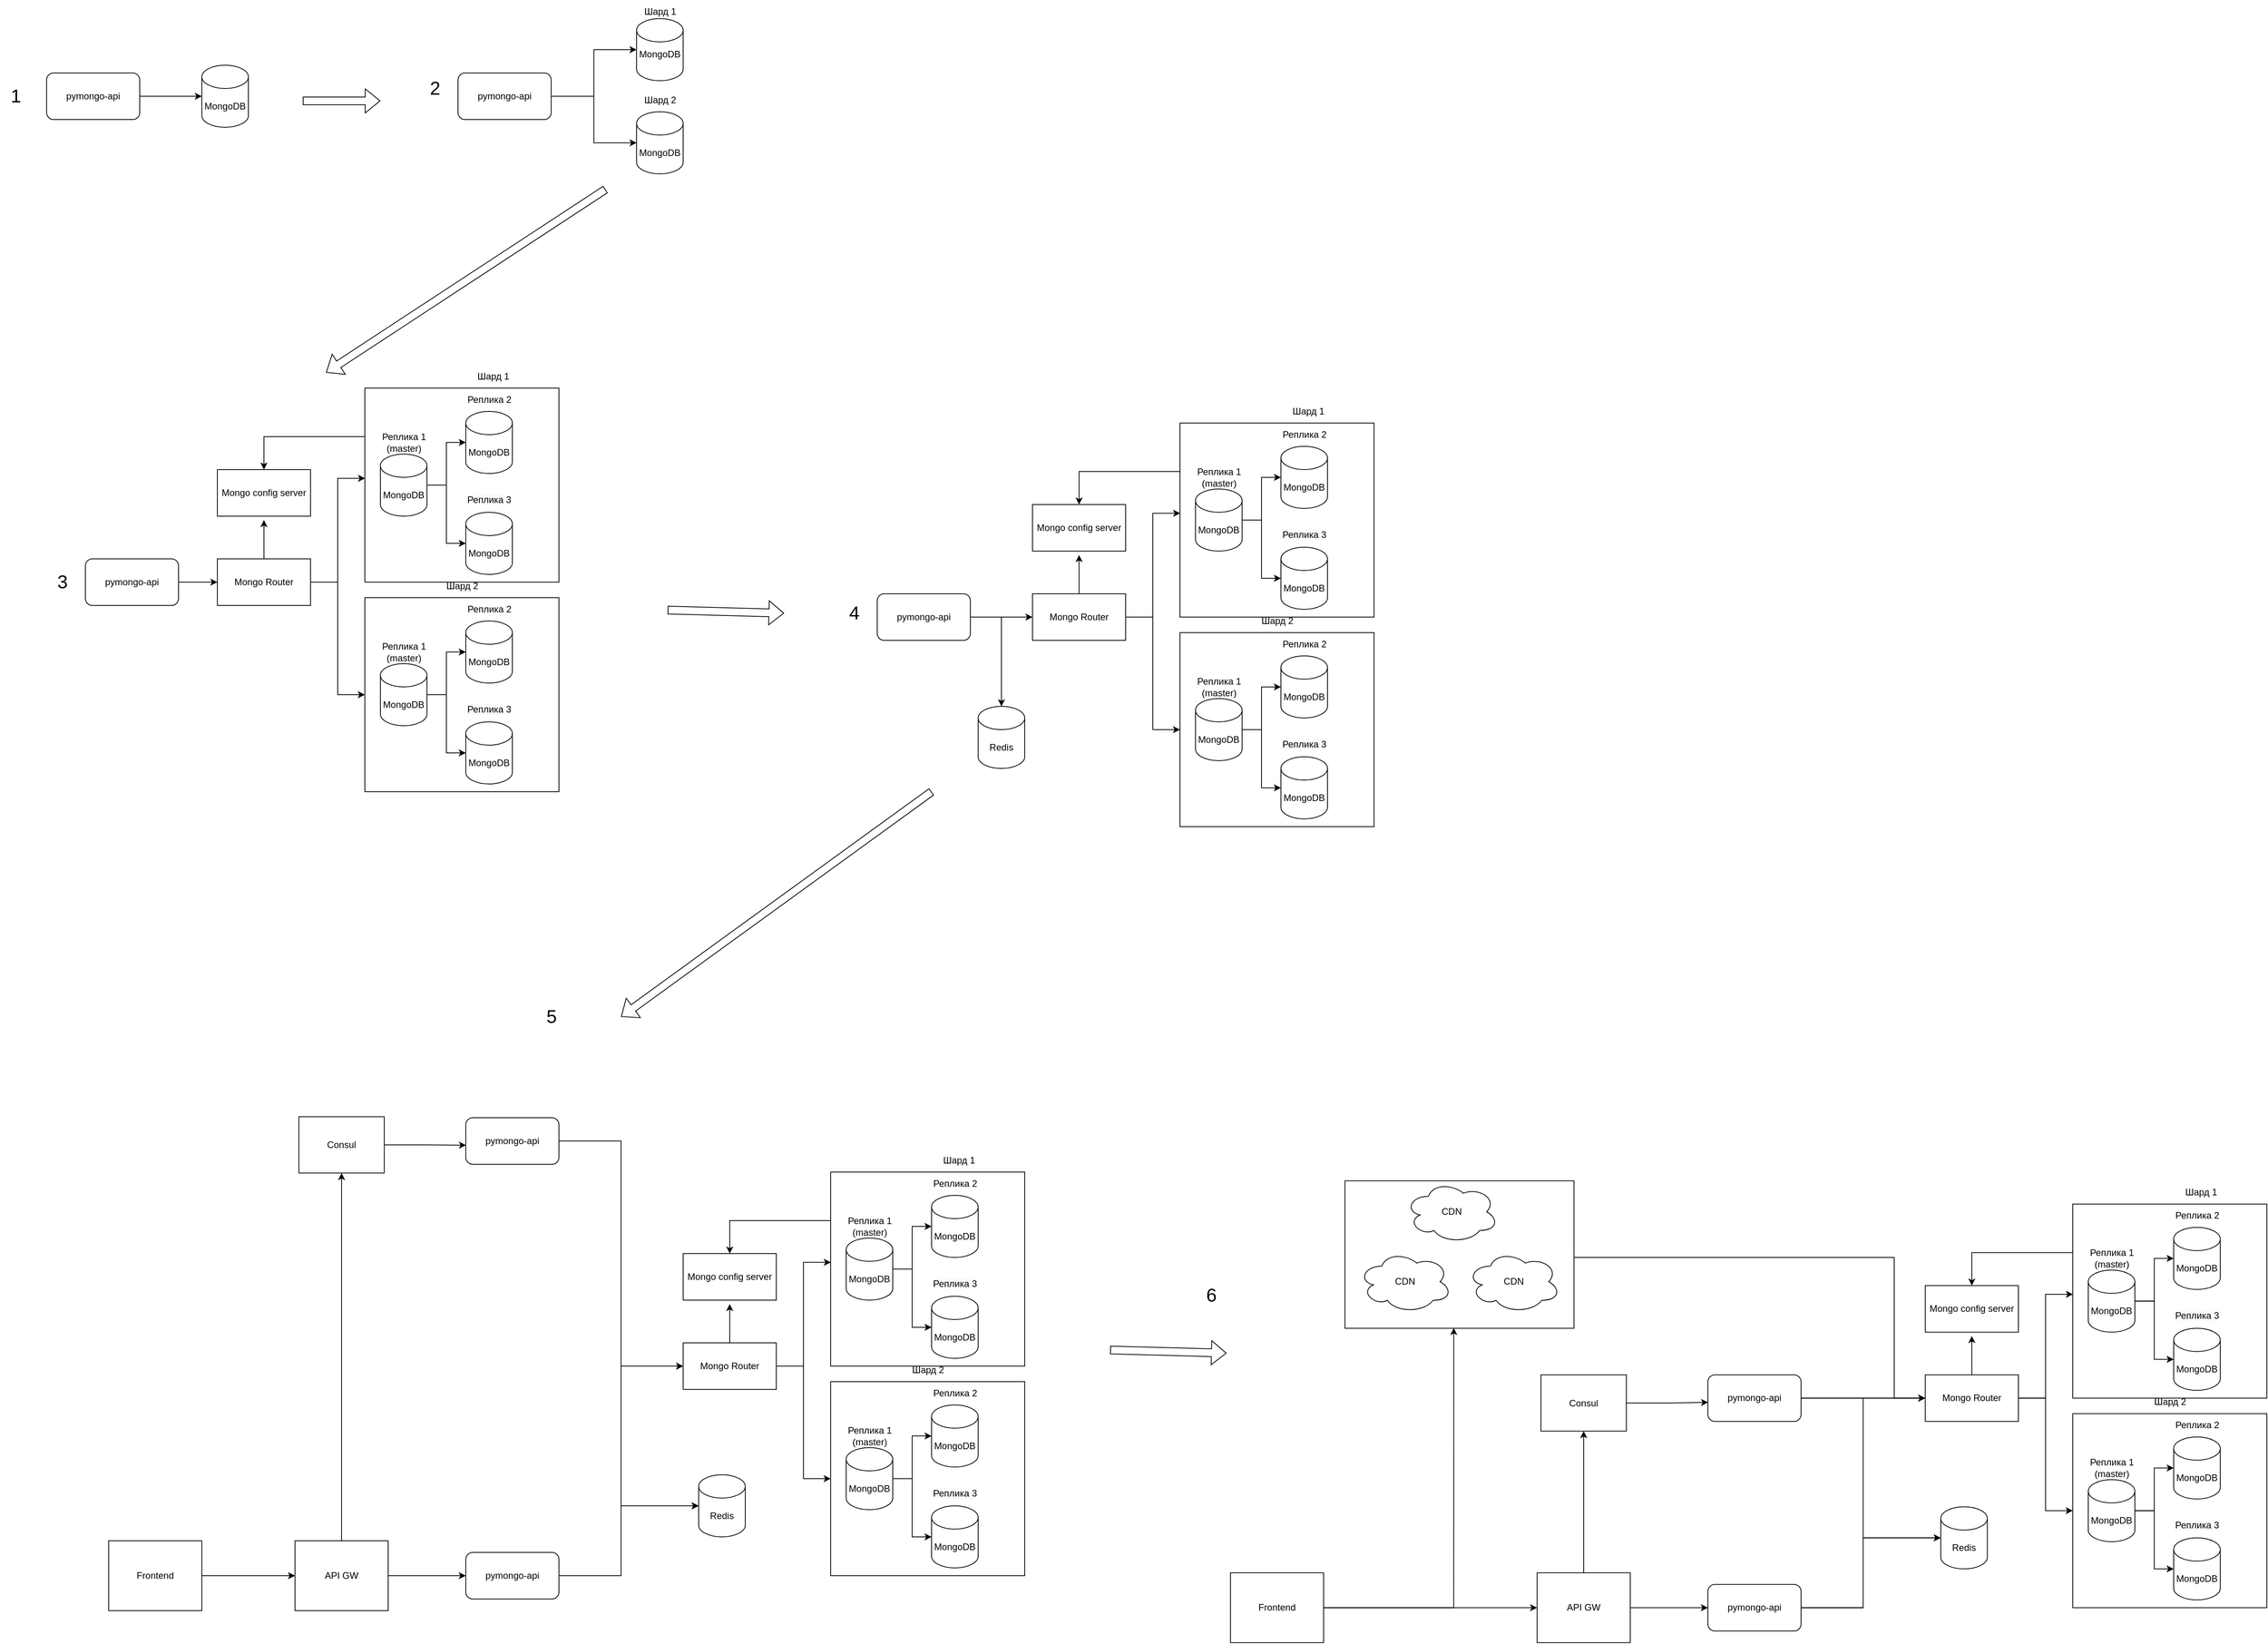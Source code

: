 <mxfile version="24.7.8">
  <diagram name="Page-1" id="-H_mtQnk-PTXWXPvYvuk">
    <mxGraphModel dx="6022" dy="1338" grid="1" gridSize="10" guides="1" tooltips="1" connect="1" arrows="1" fold="1" page="1" pageScale="1" pageWidth="3300" pageHeight="2339" math="0" shadow="0">
      <root>
        <mxCell id="0" />
        <mxCell id="1" parent="0" />
        <mxCell id="x8uI871U2ULcRLVCkpNI-125" style="edgeStyle=orthogonalEdgeStyle;rounded=0;orthogonalLoop=1;jettySize=auto;html=1;entryX=0;entryY=0.5;entryDx=0;entryDy=0;" edge="1" parent="1" source="x8uI871U2ULcRLVCkpNI-123" target="x8uI871U2ULcRLVCkpNI-115">
          <mxGeometry relative="1" as="geometry">
            <Array as="points">
              <mxPoint x="2420" y="1630" />
              <mxPoint x="2420" y="1811" />
            </Array>
          </mxGeometry>
        </mxCell>
        <mxCell id="x8uI871U2ULcRLVCkpNI-123" value="" style="rounded=0;whiteSpace=wrap;html=1;" vertex="1" parent="1">
          <mxGeometry x="1712.5" y="1531.25" width="295" height="190" as="geometry" />
        </mxCell>
        <mxCell id="zA23MoTUsTF4_91t8viU-2" value="MongoDB" style="shape=cylinder3;whiteSpace=wrap;html=1;boundedLbl=1;backgroundOutline=1;size=15;" parent="1" vertex="1">
          <mxGeometry x="240" y="94" width="60" height="80" as="geometry" />
        </mxCell>
        <mxCell id="zA23MoTUsTF4_91t8viU-3" value="pymongo-api" style="rounded=1;whiteSpace=wrap;html=1;" parent="1" vertex="1">
          <mxGeometry x="40" y="104" width="120" height="60" as="geometry" />
        </mxCell>
        <mxCell id="zA23MoTUsTF4_91t8viU-4" style="edgeStyle=orthogonalEdgeStyle;rounded=0;orthogonalLoop=1;jettySize=auto;html=1;exitX=1;exitY=0.5;exitDx=0;exitDy=0;entryX=0;entryY=0.5;entryDx=0;entryDy=0;entryPerimeter=0;" parent="1" source="zA23MoTUsTF4_91t8viU-3" target="zA23MoTUsTF4_91t8viU-2" edge="1">
          <mxGeometry relative="1" as="geometry" />
        </mxCell>
        <mxCell id="vF7C8Ogz_nUzsM7-GgYS-1" value="MongoDB&lt;div&gt;&lt;br&gt;&lt;/div&gt;" style="shape=cylinder3;whiteSpace=wrap;html=1;boundedLbl=1;backgroundOutline=1;size=15;" parent="1" vertex="1">
          <mxGeometry x="800" y="34" width="60" height="80" as="geometry" />
        </mxCell>
        <mxCell id="vF7C8Ogz_nUzsM7-GgYS-2" value="pymongo-api" style="rounded=1;whiteSpace=wrap;html=1;" parent="1" vertex="1">
          <mxGeometry x="570" y="104" width="120" height="60" as="geometry" />
        </mxCell>
        <mxCell id="vF7C8Ogz_nUzsM7-GgYS-6" value="MongoDB" style="shape=cylinder3;whiteSpace=wrap;html=1;boundedLbl=1;backgroundOutline=1;size=15;" parent="1" vertex="1">
          <mxGeometry x="800" y="154" width="60" height="80" as="geometry" />
        </mxCell>
        <mxCell id="vF7C8Ogz_nUzsM7-GgYS-9" style="edgeStyle=orthogonalEdgeStyle;rounded=0;orthogonalLoop=1;jettySize=auto;html=1;entryX=0;entryY=0.5;entryDx=0;entryDy=0;entryPerimeter=0;" parent="1" source="vF7C8Ogz_nUzsM7-GgYS-2" target="vF7C8Ogz_nUzsM7-GgYS-1" edge="1">
          <mxGeometry relative="1" as="geometry" />
        </mxCell>
        <mxCell id="vF7C8Ogz_nUzsM7-GgYS-10" style="edgeStyle=orthogonalEdgeStyle;rounded=0;orthogonalLoop=1;jettySize=auto;html=1;entryX=0;entryY=0.5;entryDx=0;entryDy=0;entryPerimeter=0;" parent="1" source="vF7C8Ogz_nUzsM7-GgYS-2" target="vF7C8Ogz_nUzsM7-GgYS-6" edge="1">
          <mxGeometry relative="1" as="geometry" />
        </mxCell>
        <mxCell id="x8uI871U2ULcRLVCkpNI-12" style="edgeStyle=orthogonalEdgeStyle;rounded=0;orthogonalLoop=1;jettySize=auto;html=1;entryX=0;entryY=0.5;entryDx=0;entryDy=0;" edge="1" parent="1" source="vF7C8Ogz_nUzsM7-GgYS-12" target="x8uI871U2ULcRLVCkpNI-11">
          <mxGeometry relative="1" as="geometry" />
        </mxCell>
        <mxCell id="vF7C8Ogz_nUzsM7-GgYS-12" value="pymongo-api" style="rounded=1;whiteSpace=wrap;html=1;" parent="1" vertex="1">
          <mxGeometry x="90" y="730" width="120" height="60" as="geometry" />
        </mxCell>
        <mxCell id="vF7C8Ogz_nUzsM7-GgYS-16" value="Шард 1" style="text;html=1;align=center;verticalAlign=middle;resizable=0;points=[];autosize=1;strokeColor=none;fillColor=none;" parent="1" vertex="1">
          <mxGeometry x="795" y="10" width="70" height="30" as="geometry" />
        </mxCell>
        <mxCell id="vF7C8Ogz_nUzsM7-GgYS-17" value="Шард 2" style="text;html=1;align=center;verticalAlign=middle;resizable=0;points=[];autosize=1;strokeColor=none;fillColor=none;" parent="1" vertex="1">
          <mxGeometry x="795" y="124" width="70" height="30" as="geometry" />
        </mxCell>
        <mxCell id="x8uI871U2ULcRLVCkpNI-16" style="edgeStyle=orthogonalEdgeStyle;rounded=0;orthogonalLoop=1;jettySize=auto;html=1;exitX=0;exitY=0.25;exitDx=0;exitDy=0;entryX=0.5;entryY=0;entryDx=0;entryDy=0;" edge="1" parent="1" source="vF7C8Ogz_nUzsM7-GgYS-24" target="x8uI871U2ULcRLVCkpNI-10">
          <mxGeometry relative="1" as="geometry" />
        </mxCell>
        <mxCell id="vF7C8Ogz_nUzsM7-GgYS-24" value="" style="rounded=0;whiteSpace=wrap;html=1;" parent="1" vertex="1">
          <mxGeometry x="450" y="510" width="250" height="250" as="geometry" />
        </mxCell>
        <mxCell id="vF7C8Ogz_nUzsM7-GgYS-41" style="edgeStyle=orthogonalEdgeStyle;rounded=0;orthogonalLoop=1;jettySize=auto;html=1;" parent="1" source="vF7C8Ogz_nUzsM7-GgYS-25" target="vF7C8Ogz_nUzsM7-GgYS-26" edge="1">
          <mxGeometry relative="1" as="geometry" />
        </mxCell>
        <mxCell id="vF7C8Ogz_nUzsM7-GgYS-42" style="edgeStyle=orthogonalEdgeStyle;rounded=0;orthogonalLoop=1;jettySize=auto;html=1;" parent="1" source="vF7C8Ogz_nUzsM7-GgYS-25" target="vF7C8Ogz_nUzsM7-GgYS-27" edge="1">
          <mxGeometry relative="1" as="geometry" />
        </mxCell>
        <mxCell id="vF7C8Ogz_nUzsM7-GgYS-25" value="MongoDB" style="shape=cylinder3;whiteSpace=wrap;html=1;boundedLbl=1;backgroundOutline=1;size=15;" parent="1" vertex="1">
          <mxGeometry x="470" y="595" width="60" height="80" as="geometry" />
        </mxCell>
        <mxCell id="vF7C8Ogz_nUzsM7-GgYS-26" value="MongoDB" style="shape=cylinder3;whiteSpace=wrap;html=1;boundedLbl=1;backgroundOutline=1;size=15;" parent="1" vertex="1">
          <mxGeometry x="580" y="540" width="60" height="80" as="geometry" />
        </mxCell>
        <mxCell id="vF7C8Ogz_nUzsM7-GgYS-27" value="MongoDB" style="shape=cylinder3;whiteSpace=wrap;html=1;boundedLbl=1;backgroundOutline=1;size=15;" parent="1" vertex="1">
          <mxGeometry x="580" y="670" width="60" height="80" as="geometry" />
        </mxCell>
        <mxCell id="vF7C8Ogz_nUzsM7-GgYS-29" value="Шард 1" style="text;html=1;align=center;verticalAlign=middle;resizable=0;points=[];autosize=1;strokeColor=none;fillColor=none;" parent="1" vertex="1">
          <mxGeometry x="580" y="480" width="70" height="30" as="geometry" />
        </mxCell>
        <mxCell id="vF7C8Ogz_nUzsM7-GgYS-30" value="Реплика 1&lt;div&gt;(master)&lt;/div&gt;" style="text;html=1;align=center;verticalAlign=middle;resizable=0;points=[];autosize=1;strokeColor=none;fillColor=none;" parent="1" vertex="1">
          <mxGeometry x="460" y="560" width="80" height="40" as="geometry" />
        </mxCell>
        <mxCell id="vF7C8Ogz_nUzsM7-GgYS-31" value="Реплика 2" style="text;html=1;align=center;verticalAlign=middle;resizable=0;points=[];autosize=1;strokeColor=none;fillColor=none;" parent="1" vertex="1">
          <mxGeometry x="570" y="510" width="80" height="30" as="geometry" />
        </mxCell>
        <mxCell id="vF7C8Ogz_nUzsM7-GgYS-32" value="&lt;span style=&quot;color: rgb(0, 0, 0); font-family: Helvetica; font-size: 12px; font-style: normal; font-variant-ligatures: normal; font-variant-caps: normal; font-weight: 400; letter-spacing: normal; orphans: 2; text-align: center; text-indent: 0px; text-transform: none; widows: 2; word-spacing: 0px; -webkit-text-stroke-width: 0px; white-space: nowrap; background-color: rgb(251, 251, 251); text-decoration-thickness: initial; text-decoration-style: initial; text-decoration-color: initial; display: inline !important; float: none;&quot;&gt;Реплика 3&lt;/span&gt;&lt;div&gt;&lt;span style=&quot;color: rgb(0, 0, 0); font-family: Helvetica; font-size: 12px; font-style: normal; font-variant-ligatures: normal; font-variant-caps: normal; font-weight: 400; letter-spacing: normal; orphans: 2; text-align: center; text-indent: 0px; text-transform: none; widows: 2; word-spacing: 0px; -webkit-text-stroke-width: 0px; white-space: nowrap; background-color: rgb(251, 251, 251); text-decoration-thickness: initial; text-decoration-style: initial; text-decoration-color: initial; display: inline !important; float: none;&quot;&gt;&lt;br&gt;&lt;/span&gt;&lt;/div&gt;" style="text;whiteSpace=wrap;html=1;" parent="1" vertex="1">
          <mxGeometry x="580" y="640" width="90" height="30" as="geometry" />
        </mxCell>
        <mxCell id="vF7C8Ogz_nUzsM7-GgYS-33" value="" style="rounded=0;whiteSpace=wrap;html=1;" parent="1" vertex="1">
          <mxGeometry x="450" y="780" width="250" height="250" as="geometry" />
        </mxCell>
        <mxCell id="vF7C8Ogz_nUzsM7-GgYS-43" style="edgeStyle=orthogonalEdgeStyle;rounded=0;orthogonalLoop=1;jettySize=auto;html=1;" parent="1" source="vF7C8Ogz_nUzsM7-GgYS-34" target="vF7C8Ogz_nUzsM7-GgYS-35" edge="1">
          <mxGeometry relative="1" as="geometry" />
        </mxCell>
        <mxCell id="vF7C8Ogz_nUzsM7-GgYS-44" style="edgeStyle=orthogonalEdgeStyle;rounded=0;orthogonalLoop=1;jettySize=auto;html=1;" parent="1" source="vF7C8Ogz_nUzsM7-GgYS-34" target="vF7C8Ogz_nUzsM7-GgYS-36" edge="1">
          <mxGeometry relative="1" as="geometry" />
        </mxCell>
        <mxCell id="vF7C8Ogz_nUzsM7-GgYS-34" value="MongoDB" style="shape=cylinder3;whiteSpace=wrap;html=1;boundedLbl=1;backgroundOutline=1;size=15;" parent="1" vertex="1">
          <mxGeometry x="470" y="865" width="60" height="80" as="geometry" />
        </mxCell>
        <mxCell id="vF7C8Ogz_nUzsM7-GgYS-35" value="MongoDB" style="shape=cylinder3;whiteSpace=wrap;html=1;boundedLbl=1;backgroundOutline=1;size=15;" parent="1" vertex="1">
          <mxGeometry x="580" y="810" width="60" height="80" as="geometry" />
        </mxCell>
        <mxCell id="vF7C8Ogz_nUzsM7-GgYS-36" value="MongoDB" style="shape=cylinder3;whiteSpace=wrap;html=1;boundedLbl=1;backgroundOutline=1;size=15;" parent="1" vertex="1">
          <mxGeometry x="580" y="940" width="60" height="80" as="geometry" />
        </mxCell>
        <mxCell id="vF7C8Ogz_nUzsM7-GgYS-37" value="Шард 2" style="text;html=1;align=center;verticalAlign=middle;resizable=0;points=[];autosize=1;strokeColor=none;fillColor=none;" parent="1" vertex="1">
          <mxGeometry x="540" y="750" width="70" height="30" as="geometry" />
        </mxCell>
        <mxCell id="vF7C8Ogz_nUzsM7-GgYS-38" value="Реплика 1&lt;div&gt;(master)&lt;/div&gt;" style="text;html=1;align=center;verticalAlign=middle;resizable=0;points=[];autosize=1;strokeColor=none;fillColor=none;" parent="1" vertex="1">
          <mxGeometry x="460" y="830" width="80" height="40" as="geometry" />
        </mxCell>
        <mxCell id="vF7C8Ogz_nUzsM7-GgYS-39" value="Реплика 2" style="text;html=1;align=center;verticalAlign=middle;resizable=0;points=[];autosize=1;strokeColor=none;fillColor=none;" parent="1" vertex="1">
          <mxGeometry x="570" y="780" width="80" height="30" as="geometry" />
        </mxCell>
        <mxCell id="vF7C8Ogz_nUzsM7-GgYS-40" value="&lt;span style=&quot;color: rgb(0, 0, 0); font-family: Helvetica; font-size: 12px; font-style: normal; font-variant-ligatures: normal; font-variant-caps: normal; font-weight: 400; letter-spacing: normal; orphans: 2; text-align: center; text-indent: 0px; text-transform: none; widows: 2; word-spacing: 0px; -webkit-text-stroke-width: 0px; white-space: nowrap; background-color: rgb(251, 251, 251); text-decoration-thickness: initial; text-decoration-style: initial; text-decoration-color: initial; display: inline !important; float: none;&quot;&gt;Реплика 3&lt;/span&gt;&lt;div&gt;&lt;span style=&quot;color: rgb(0, 0, 0); font-family: Helvetica; font-size: 12px; font-style: normal; font-variant-ligatures: normal; font-variant-caps: normal; font-weight: 400; letter-spacing: normal; orphans: 2; text-align: center; text-indent: 0px; text-transform: none; widows: 2; word-spacing: 0px; -webkit-text-stroke-width: 0px; white-space: nowrap; background-color: rgb(251, 251, 251); text-decoration-thickness: initial; text-decoration-style: initial; text-decoration-color: initial; display: inline !important; float: none;&quot;&gt;&lt;br&gt;&lt;/span&gt;&lt;/div&gt;" style="text;whiteSpace=wrap;html=1;" parent="1" vertex="1">
          <mxGeometry x="580" y="910" width="90" height="30" as="geometry" />
        </mxCell>
        <mxCell id="74kpdh_WmsiU69ESK6MF-68" value="Redis" style="shape=cylinder3;whiteSpace=wrap;html=1;boundedLbl=1;backgroundOutline=1;size=15;" parent="1" vertex="1">
          <mxGeometry x="1240" y="920" width="60" height="80" as="geometry" />
        </mxCell>
        <mxCell id="74kpdh_WmsiU69ESK6MF-69" value="" style="shape=flexArrow;endArrow=classic;html=1;rounded=0;" parent="1" edge="1">
          <mxGeometry width="50" height="50" relative="1" as="geometry">
            <mxPoint x="370" y="140" as="sourcePoint" />
            <mxPoint x="470" y="140" as="targetPoint" />
          </mxGeometry>
        </mxCell>
        <mxCell id="74kpdh_WmsiU69ESK6MF-70" value="" style="shape=flexArrow;endArrow=classic;html=1;rounded=0;" parent="1" edge="1">
          <mxGeometry width="50" height="50" relative="1" as="geometry">
            <mxPoint x="760" y="254" as="sourcePoint" />
            <mxPoint x="400" y="490" as="targetPoint" />
          </mxGeometry>
        </mxCell>
        <mxCell id="74kpdh_WmsiU69ESK6MF-71" value="" style="shape=flexArrow;endArrow=classic;html=1;rounded=0;" parent="1" edge="1">
          <mxGeometry width="50" height="50" relative="1" as="geometry">
            <mxPoint x="840" y="796" as="sourcePoint" />
            <mxPoint x="990" y="800" as="targetPoint" />
          </mxGeometry>
        </mxCell>
        <mxCell id="74kpdh_WmsiU69ESK6MF-73" value="&lt;font style=&quot;font-size: 24px;&quot;&gt;1&lt;/font&gt;" style="text;html=1;align=center;verticalAlign=middle;resizable=0;points=[];autosize=1;strokeColor=none;fillColor=none;" parent="1" vertex="1">
          <mxGeometry x="-20" y="114" width="40" height="40" as="geometry" />
        </mxCell>
        <mxCell id="74kpdh_WmsiU69ESK6MF-74" value="&lt;font style=&quot;font-size: 24px;&quot;&gt;2&lt;/font&gt;" style="text;html=1;align=center;verticalAlign=middle;resizable=0;points=[];autosize=1;strokeColor=none;fillColor=none;" parent="1" vertex="1">
          <mxGeometry x="520" y="104" width="40" height="40" as="geometry" />
        </mxCell>
        <mxCell id="74kpdh_WmsiU69ESK6MF-75" value="&lt;font style=&quot;font-size: 24px;&quot;&gt;3&lt;/font&gt;" style="text;html=1;align=center;verticalAlign=middle;resizable=0;points=[];autosize=1;strokeColor=none;fillColor=none;" parent="1" vertex="1">
          <mxGeometry x="40" y="740" width="40" height="40" as="geometry" />
        </mxCell>
        <mxCell id="74kpdh_WmsiU69ESK6MF-76" value="&lt;font style=&quot;font-size: 24px;&quot;&gt;4&lt;/font&gt;" style="text;html=1;align=center;verticalAlign=middle;resizable=0;points=[];autosize=1;strokeColor=none;fillColor=none;" parent="1" vertex="1">
          <mxGeometry x="1060" y="780" width="40" height="40" as="geometry" />
        </mxCell>
        <mxCell id="74kpdh_WmsiU69ESK6MF-77" value="" style="shape=flexArrow;endArrow=classic;html=1;rounded=0;" parent="1" edge="1">
          <mxGeometry width="50" height="50" relative="1" as="geometry">
            <mxPoint x="1180" y="1030" as="sourcePoint" />
            <mxPoint x="780" y="1320" as="targetPoint" />
          </mxGeometry>
        </mxCell>
        <mxCell id="x8uI871U2ULcRLVCkpNI-75" style="edgeStyle=orthogonalEdgeStyle;rounded=0;orthogonalLoop=1;jettySize=auto;html=1;entryX=0;entryY=0.5;entryDx=0;entryDy=0;" edge="1" parent="1" source="74kpdh_WmsiU69ESK6MF-103" target="x8uI871U2ULcRLVCkpNI-71">
          <mxGeometry relative="1" as="geometry" />
        </mxCell>
        <mxCell id="74kpdh_WmsiU69ESK6MF-103" value="pymongo-api" style="rounded=1;whiteSpace=wrap;html=1;" parent="1" vertex="1">
          <mxGeometry x="580" y="2010" width="120" height="60" as="geometry" />
        </mxCell>
        <mxCell id="x8uI871U2ULcRLVCkpNI-74" style="edgeStyle=orthogonalEdgeStyle;rounded=0;orthogonalLoop=1;jettySize=auto;html=1;entryX=0;entryY=0.5;entryDx=0;entryDy=0;" edge="1" parent="1" source="74kpdh_WmsiU69ESK6MF-128" target="x8uI871U2ULcRLVCkpNI-71">
          <mxGeometry relative="1" as="geometry" />
        </mxCell>
        <mxCell id="74kpdh_WmsiU69ESK6MF-128" value="pymongo-api" style="rounded=1;whiteSpace=wrap;html=1;" parent="1" vertex="1">
          <mxGeometry x="580" y="1450" width="120" height="60" as="geometry" />
        </mxCell>
        <mxCell id="74kpdh_WmsiU69ESK6MF-152" value="&lt;span style=&quot;font-size: 24px;&quot;&gt;5&lt;/span&gt;" style="text;html=1;align=center;verticalAlign=middle;resizable=0;points=[];autosize=1;strokeColor=none;fillColor=none;" parent="1" vertex="1">
          <mxGeometry x="670" y="1300" width="40" height="40" as="geometry" />
        </mxCell>
        <mxCell id="74kpdh_WmsiU69ESK6MF-156" style="edgeStyle=orthogonalEdgeStyle;rounded=0;orthogonalLoop=1;jettySize=auto;html=1;entryX=0;entryY=0.5;entryDx=0;entryDy=0;" parent="1" source="74kpdh_WmsiU69ESK6MF-153" target="74kpdh_WmsiU69ESK6MF-103" edge="1">
          <mxGeometry relative="1" as="geometry" />
        </mxCell>
        <mxCell id="74kpdh_WmsiU69ESK6MF-157" style="edgeStyle=orthogonalEdgeStyle;rounded=0;orthogonalLoop=1;jettySize=auto;html=1;entryX=0.5;entryY=1;entryDx=0;entryDy=0;" parent="1" source="74kpdh_WmsiU69ESK6MF-153" target="74kpdh_WmsiU69ESK6MF-154" edge="1">
          <mxGeometry relative="1" as="geometry" />
        </mxCell>
        <mxCell id="74kpdh_WmsiU69ESK6MF-153" value="API GW" style="rounded=0;whiteSpace=wrap;html=1;" parent="1" vertex="1">
          <mxGeometry x="360" y="1995" width="120" height="90" as="geometry" />
        </mxCell>
        <mxCell id="74kpdh_WmsiU69ESK6MF-154" value="Consul" style="rounded=0;whiteSpace=wrap;html=1;" parent="1" vertex="1">
          <mxGeometry x="365" y="1448.75" width="110" height="72.5" as="geometry" />
        </mxCell>
        <mxCell id="74kpdh_WmsiU69ESK6MF-158" style="edgeStyle=orthogonalEdgeStyle;rounded=0;orthogonalLoop=1;jettySize=auto;html=1;entryX=0.002;entryY=0.59;entryDx=0;entryDy=0;entryPerimeter=0;" parent="1" source="74kpdh_WmsiU69ESK6MF-154" target="74kpdh_WmsiU69ESK6MF-128" edge="1">
          <mxGeometry relative="1" as="geometry" />
        </mxCell>
        <mxCell id="74kpdh_WmsiU69ESK6MF-160" style="edgeStyle=orthogonalEdgeStyle;rounded=0;orthogonalLoop=1;jettySize=auto;html=1;entryX=0;entryY=0.5;entryDx=0;entryDy=0;" parent="1" source="74kpdh_WmsiU69ESK6MF-159" target="74kpdh_WmsiU69ESK6MF-153" edge="1">
          <mxGeometry relative="1" as="geometry" />
        </mxCell>
        <mxCell id="74kpdh_WmsiU69ESK6MF-159" value="Frontend" style="rounded=0;whiteSpace=wrap;html=1;" parent="1" vertex="1">
          <mxGeometry x="120" y="1995" width="120" height="90" as="geometry" />
        </mxCell>
        <mxCell id="74kpdh_WmsiU69ESK6MF-221" value="" style="shape=flexArrow;endArrow=classic;html=1;rounded=0;" parent="1" edge="1">
          <mxGeometry width="50" height="50" relative="1" as="geometry">
            <mxPoint x="1410" y="1749.25" as="sourcePoint" />
            <mxPoint x="1560" y="1753.25" as="targetPoint" />
          </mxGeometry>
        </mxCell>
        <mxCell id="x8uI871U2ULcRLVCkpNI-10" value="Mongo config server" style="rounded=0;whiteSpace=wrap;html=1;" vertex="1" parent="1">
          <mxGeometry x="260" y="615" width="120" height="60" as="geometry" />
        </mxCell>
        <mxCell id="x8uI871U2ULcRLVCkpNI-14" style="edgeStyle=orthogonalEdgeStyle;rounded=0;orthogonalLoop=1;jettySize=auto;html=1;entryX=0;entryY=0.5;entryDx=0;entryDy=0;" edge="1" parent="1" source="x8uI871U2ULcRLVCkpNI-11" target="vF7C8Ogz_nUzsM7-GgYS-33">
          <mxGeometry relative="1" as="geometry" />
        </mxCell>
        <mxCell id="x8uI871U2ULcRLVCkpNI-15" style="edgeStyle=orthogonalEdgeStyle;rounded=0;orthogonalLoop=1;jettySize=auto;html=1;" edge="1" parent="1" source="x8uI871U2ULcRLVCkpNI-11">
          <mxGeometry relative="1" as="geometry">
            <mxPoint x="320" y="680.0" as="targetPoint" />
          </mxGeometry>
        </mxCell>
        <mxCell id="x8uI871U2ULcRLVCkpNI-11" value="Mongo Router" style="rounded=0;whiteSpace=wrap;html=1;" vertex="1" parent="1">
          <mxGeometry x="260" y="730" width="120" height="60" as="geometry" />
        </mxCell>
        <mxCell id="x8uI871U2ULcRLVCkpNI-13" style="edgeStyle=orthogonalEdgeStyle;rounded=0;orthogonalLoop=1;jettySize=auto;html=1;entryX=0.001;entryY=0.465;entryDx=0;entryDy=0;entryPerimeter=0;" edge="1" parent="1" source="x8uI871U2ULcRLVCkpNI-11" target="vF7C8Ogz_nUzsM7-GgYS-24">
          <mxGeometry relative="1" as="geometry" />
        </mxCell>
        <mxCell id="x8uI871U2ULcRLVCkpNI-17" style="edgeStyle=orthogonalEdgeStyle;rounded=0;orthogonalLoop=1;jettySize=auto;html=1;entryX=0;entryY=0.5;entryDx=0;entryDy=0;" edge="1" parent="1" source="x8uI871U2ULcRLVCkpNI-18" target="x8uI871U2ULcRLVCkpNI-43">
          <mxGeometry relative="1" as="geometry" />
        </mxCell>
        <mxCell id="x8uI871U2ULcRLVCkpNI-18" value="pymongo-api" style="rounded=1;whiteSpace=wrap;html=1;" vertex="1" parent="1">
          <mxGeometry x="1110" y="775" width="120" height="60" as="geometry" />
        </mxCell>
        <mxCell id="x8uI871U2ULcRLVCkpNI-19" style="edgeStyle=orthogonalEdgeStyle;rounded=0;orthogonalLoop=1;jettySize=auto;html=1;exitX=0;exitY=0.25;exitDx=0;exitDy=0;entryX=0.5;entryY=0;entryDx=0;entryDy=0;" edge="1" parent="1" source="x8uI871U2ULcRLVCkpNI-20" target="x8uI871U2ULcRLVCkpNI-40">
          <mxGeometry relative="1" as="geometry" />
        </mxCell>
        <mxCell id="x8uI871U2ULcRLVCkpNI-20" value="" style="rounded=0;whiteSpace=wrap;html=1;" vertex="1" parent="1">
          <mxGeometry x="1500" y="555" width="250" height="250" as="geometry" />
        </mxCell>
        <mxCell id="x8uI871U2ULcRLVCkpNI-21" style="edgeStyle=orthogonalEdgeStyle;rounded=0;orthogonalLoop=1;jettySize=auto;html=1;" edge="1" parent="1" source="x8uI871U2ULcRLVCkpNI-23" target="x8uI871U2ULcRLVCkpNI-24">
          <mxGeometry relative="1" as="geometry" />
        </mxCell>
        <mxCell id="x8uI871U2ULcRLVCkpNI-22" style="edgeStyle=orthogonalEdgeStyle;rounded=0;orthogonalLoop=1;jettySize=auto;html=1;" edge="1" parent="1" source="x8uI871U2ULcRLVCkpNI-23" target="x8uI871U2ULcRLVCkpNI-25">
          <mxGeometry relative="1" as="geometry" />
        </mxCell>
        <mxCell id="x8uI871U2ULcRLVCkpNI-23" value="MongoDB" style="shape=cylinder3;whiteSpace=wrap;html=1;boundedLbl=1;backgroundOutline=1;size=15;" vertex="1" parent="1">
          <mxGeometry x="1520" y="640" width="60" height="80" as="geometry" />
        </mxCell>
        <mxCell id="x8uI871U2ULcRLVCkpNI-24" value="MongoDB" style="shape=cylinder3;whiteSpace=wrap;html=1;boundedLbl=1;backgroundOutline=1;size=15;" vertex="1" parent="1">
          <mxGeometry x="1630" y="585" width="60" height="80" as="geometry" />
        </mxCell>
        <mxCell id="x8uI871U2ULcRLVCkpNI-25" value="MongoDB" style="shape=cylinder3;whiteSpace=wrap;html=1;boundedLbl=1;backgroundOutline=1;size=15;" vertex="1" parent="1">
          <mxGeometry x="1630" y="715" width="60" height="80" as="geometry" />
        </mxCell>
        <mxCell id="x8uI871U2ULcRLVCkpNI-26" value="Шард 1" style="text;html=1;align=center;verticalAlign=middle;resizable=0;points=[];autosize=1;strokeColor=none;fillColor=none;" vertex="1" parent="1">
          <mxGeometry x="1630" y="525" width="70" height="30" as="geometry" />
        </mxCell>
        <mxCell id="x8uI871U2ULcRLVCkpNI-27" value="Реплика 1&lt;div&gt;(master)&lt;/div&gt;" style="text;html=1;align=center;verticalAlign=middle;resizable=0;points=[];autosize=1;strokeColor=none;fillColor=none;" vertex="1" parent="1">
          <mxGeometry x="1510" y="605" width="80" height="40" as="geometry" />
        </mxCell>
        <mxCell id="x8uI871U2ULcRLVCkpNI-28" value="Реплика 2" style="text;html=1;align=center;verticalAlign=middle;resizable=0;points=[];autosize=1;strokeColor=none;fillColor=none;" vertex="1" parent="1">
          <mxGeometry x="1620" y="555" width="80" height="30" as="geometry" />
        </mxCell>
        <mxCell id="x8uI871U2ULcRLVCkpNI-29" value="&lt;span style=&quot;color: rgb(0, 0, 0); font-family: Helvetica; font-size: 12px; font-style: normal; font-variant-ligatures: normal; font-variant-caps: normal; font-weight: 400; letter-spacing: normal; orphans: 2; text-align: center; text-indent: 0px; text-transform: none; widows: 2; word-spacing: 0px; -webkit-text-stroke-width: 0px; white-space: nowrap; background-color: rgb(251, 251, 251); text-decoration-thickness: initial; text-decoration-style: initial; text-decoration-color: initial; display: inline !important; float: none;&quot;&gt;Реплика 3&lt;/span&gt;&lt;div&gt;&lt;span style=&quot;color: rgb(0, 0, 0); font-family: Helvetica; font-size: 12px; font-style: normal; font-variant-ligatures: normal; font-variant-caps: normal; font-weight: 400; letter-spacing: normal; orphans: 2; text-align: center; text-indent: 0px; text-transform: none; widows: 2; word-spacing: 0px; -webkit-text-stroke-width: 0px; white-space: nowrap; background-color: rgb(251, 251, 251); text-decoration-thickness: initial; text-decoration-style: initial; text-decoration-color: initial; display: inline !important; float: none;&quot;&gt;&lt;br&gt;&lt;/span&gt;&lt;/div&gt;" style="text;whiteSpace=wrap;html=1;" vertex="1" parent="1">
          <mxGeometry x="1630" y="685" width="90" height="30" as="geometry" />
        </mxCell>
        <mxCell id="x8uI871U2ULcRLVCkpNI-30" value="" style="rounded=0;whiteSpace=wrap;html=1;" vertex="1" parent="1">
          <mxGeometry x="1500" y="825" width="250" height="250" as="geometry" />
        </mxCell>
        <mxCell id="x8uI871U2ULcRLVCkpNI-31" style="edgeStyle=orthogonalEdgeStyle;rounded=0;orthogonalLoop=1;jettySize=auto;html=1;" edge="1" parent="1" source="x8uI871U2ULcRLVCkpNI-33" target="x8uI871U2ULcRLVCkpNI-34">
          <mxGeometry relative="1" as="geometry" />
        </mxCell>
        <mxCell id="x8uI871U2ULcRLVCkpNI-32" style="edgeStyle=orthogonalEdgeStyle;rounded=0;orthogonalLoop=1;jettySize=auto;html=1;" edge="1" parent="1" source="x8uI871U2ULcRLVCkpNI-33" target="x8uI871U2ULcRLVCkpNI-35">
          <mxGeometry relative="1" as="geometry" />
        </mxCell>
        <mxCell id="x8uI871U2ULcRLVCkpNI-33" value="MongoDB" style="shape=cylinder3;whiteSpace=wrap;html=1;boundedLbl=1;backgroundOutline=1;size=15;" vertex="1" parent="1">
          <mxGeometry x="1520" y="910" width="60" height="80" as="geometry" />
        </mxCell>
        <mxCell id="x8uI871U2ULcRLVCkpNI-34" value="MongoDB" style="shape=cylinder3;whiteSpace=wrap;html=1;boundedLbl=1;backgroundOutline=1;size=15;" vertex="1" parent="1">
          <mxGeometry x="1630" y="855" width="60" height="80" as="geometry" />
        </mxCell>
        <mxCell id="x8uI871U2ULcRLVCkpNI-35" value="MongoDB" style="shape=cylinder3;whiteSpace=wrap;html=1;boundedLbl=1;backgroundOutline=1;size=15;" vertex="1" parent="1">
          <mxGeometry x="1630" y="985" width="60" height="80" as="geometry" />
        </mxCell>
        <mxCell id="x8uI871U2ULcRLVCkpNI-36" value="Шард 2" style="text;html=1;align=center;verticalAlign=middle;resizable=0;points=[];autosize=1;strokeColor=none;fillColor=none;" vertex="1" parent="1">
          <mxGeometry x="1590" y="795" width="70" height="30" as="geometry" />
        </mxCell>
        <mxCell id="x8uI871U2ULcRLVCkpNI-37" value="Реплика 1&lt;div&gt;(master)&lt;/div&gt;" style="text;html=1;align=center;verticalAlign=middle;resizable=0;points=[];autosize=1;strokeColor=none;fillColor=none;" vertex="1" parent="1">
          <mxGeometry x="1510" y="875" width="80" height="40" as="geometry" />
        </mxCell>
        <mxCell id="x8uI871U2ULcRLVCkpNI-38" value="Реплика 2" style="text;html=1;align=center;verticalAlign=middle;resizable=0;points=[];autosize=1;strokeColor=none;fillColor=none;" vertex="1" parent="1">
          <mxGeometry x="1620" y="825" width="80" height="30" as="geometry" />
        </mxCell>
        <mxCell id="x8uI871U2ULcRLVCkpNI-39" value="&lt;span style=&quot;color: rgb(0, 0, 0); font-family: Helvetica; font-size: 12px; font-style: normal; font-variant-ligatures: normal; font-variant-caps: normal; font-weight: 400; letter-spacing: normal; orphans: 2; text-align: center; text-indent: 0px; text-transform: none; widows: 2; word-spacing: 0px; -webkit-text-stroke-width: 0px; white-space: nowrap; background-color: rgb(251, 251, 251); text-decoration-thickness: initial; text-decoration-style: initial; text-decoration-color: initial; display: inline !important; float: none;&quot;&gt;Реплика 3&lt;/span&gt;&lt;div&gt;&lt;span style=&quot;color: rgb(0, 0, 0); font-family: Helvetica; font-size: 12px; font-style: normal; font-variant-ligatures: normal; font-variant-caps: normal; font-weight: 400; letter-spacing: normal; orphans: 2; text-align: center; text-indent: 0px; text-transform: none; widows: 2; word-spacing: 0px; -webkit-text-stroke-width: 0px; white-space: nowrap; background-color: rgb(251, 251, 251); text-decoration-thickness: initial; text-decoration-style: initial; text-decoration-color: initial; display: inline !important; float: none;&quot;&gt;&lt;br&gt;&lt;/span&gt;&lt;/div&gt;" style="text;whiteSpace=wrap;html=1;" vertex="1" parent="1">
          <mxGeometry x="1630" y="955" width="90" height="30" as="geometry" />
        </mxCell>
        <mxCell id="x8uI871U2ULcRLVCkpNI-40" value="Mongo config server" style="rounded=0;whiteSpace=wrap;html=1;" vertex="1" parent="1">
          <mxGeometry x="1310" y="660" width="120" height="60" as="geometry" />
        </mxCell>
        <mxCell id="x8uI871U2ULcRLVCkpNI-41" style="edgeStyle=orthogonalEdgeStyle;rounded=0;orthogonalLoop=1;jettySize=auto;html=1;entryX=0;entryY=0.5;entryDx=0;entryDy=0;" edge="1" parent="1" source="x8uI871U2ULcRLVCkpNI-43" target="x8uI871U2ULcRLVCkpNI-30">
          <mxGeometry relative="1" as="geometry" />
        </mxCell>
        <mxCell id="x8uI871U2ULcRLVCkpNI-42" style="edgeStyle=orthogonalEdgeStyle;rounded=0;orthogonalLoop=1;jettySize=auto;html=1;" edge="1" parent="1" source="x8uI871U2ULcRLVCkpNI-43">
          <mxGeometry relative="1" as="geometry">
            <mxPoint x="1370" y="725.0" as="targetPoint" />
          </mxGeometry>
        </mxCell>
        <mxCell id="x8uI871U2ULcRLVCkpNI-43" value="Mongo Router" style="rounded=0;whiteSpace=wrap;html=1;" vertex="1" parent="1">
          <mxGeometry x="1310" y="775" width="120" height="60" as="geometry" />
        </mxCell>
        <mxCell id="x8uI871U2ULcRLVCkpNI-44" style="edgeStyle=orthogonalEdgeStyle;rounded=0;orthogonalLoop=1;jettySize=auto;html=1;entryX=0.001;entryY=0.465;entryDx=0;entryDy=0;entryPerimeter=0;" edge="1" parent="1" source="x8uI871U2ULcRLVCkpNI-43" target="x8uI871U2ULcRLVCkpNI-20">
          <mxGeometry relative="1" as="geometry" />
        </mxCell>
        <mxCell id="x8uI871U2ULcRLVCkpNI-46" style="edgeStyle=orthogonalEdgeStyle;rounded=0;orthogonalLoop=1;jettySize=auto;html=1;entryX=0.5;entryY=0;entryDx=0;entryDy=0;entryPerimeter=0;" edge="1" parent="1" source="x8uI871U2ULcRLVCkpNI-18" target="74kpdh_WmsiU69ESK6MF-68">
          <mxGeometry relative="1" as="geometry" />
        </mxCell>
        <mxCell id="x8uI871U2ULcRLVCkpNI-47" style="edgeStyle=orthogonalEdgeStyle;rounded=0;orthogonalLoop=1;jettySize=auto;html=1;exitX=0;exitY=0.25;exitDx=0;exitDy=0;entryX=0.5;entryY=0;entryDx=0;entryDy=0;" edge="1" parent="1" source="x8uI871U2ULcRLVCkpNI-48" target="x8uI871U2ULcRLVCkpNI-68">
          <mxGeometry relative="1" as="geometry" />
        </mxCell>
        <mxCell id="x8uI871U2ULcRLVCkpNI-48" value="" style="rounded=0;whiteSpace=wrap;html=1;" vertex="1" parent="1">
          <mxGeometry x="1050" y="1520" width="250" height="250" as="geometry" />
        </mxCell>
        <mxCell id="x8uI871U2ULcRLVCkpNI-49" style="edgeStyle=orthogonalEdgeStyle;rounded=0;orthogonalLoop=1;jettySize=auto;html=1;" edge="1" parent="1" source="x8uI871U2ULcRLVCkpNI-51" target="x8uI871U2ULcRLVCkpNI-52">
          <mxGeometry relative="1" as="geometry" />
        </mxCell>
        <mxCell id="x8uI871U2ULcRLVCkpNI-50" style="edgeStyle=orthogonalEdgeStyle;rounded=0;orthogonalLoop=1;jettySize=auto;html=1;" edge="1" parent="1" source="x8uI871U2ULcRLVCkpNI-51" target="x8uI871U2ULcRLVCkpNI-53">
          <mxGeometry relative="1" as="geometry" />
        </mxCell>
        <mxCell id="x8uI871U2ULcRLVCkpNI-51" value="MongoDB" style="shape=cylinder3;whiteSpace=wrap;html=1;boundedLbl=1;backgroundOutline=1;size=15;" vertex="1" parent="1">
          <mxGeometry x="1070" y="1605" width="60" height="80" as="geometry" />
        </mxCell>
        <mxCell id="x8uI871U2ULcRLVCkpNI-52" value="MongoDB" style="shape=cylinder3;whiteSpace=wrap;html=1;boundedLbl=1;backgroundOutline=1;size=15;" vertex="1" parent="1">
          <mxGeometry x="1180" y="1550" width="60" height="80" as="geometry" />
        </mxCell>
        <mxCell id="x8uI871U2ULcRLVCkpNI-53" value="MongoDB" style="shape=cylinder3;whiteSpace=wrap;html=1;boundedLbl=1;backgroundOutline=1;size=15;" vertex="1" parent="1">
          <mxGeometry x="1180" y="1680" width="60" height="80" as="geometry" />
        </mxCell>
        <mxCell id="x8uI871U2ULcRLVCkpNI-54" value="Шард 1" style="text;html=1;align=center;verticalAlign=middle;resizable=0;points=[];autosize=1;strokeColor=none;fillColor=none;" vertex="1" parent="1">
          <mxGeometry x="1180" y="1490" width="70" height="30" as="geometry" />
        </mxCell>
        <mxCell id="x8uI871U2ULcRLVCkpNI-55" value="Реплика 1&lt;div&gt;(master)&lt;/div&gt;" style="text;html=1;align=center;verticalAlign=middle;resizable=0;points=[];autosize=1;strokeColor=none;fillColor=none;" vertex="1" parent="1">
          <mxGeometry x="1060" y="1570" width="80" height="40" as="geometry" />
        </mxCell>
        <mxCell id="x8uI871U2ULcRLVCkpNI-56" value="Реплика 2" style="text;html=1;align=center;verticalAlign=middle;resizable=0;points=[];autosize=1;strokeColor=none;fillColor=none;" vertex="1" parent="1">
          <mxGeometry x="1170" y="1520" width="80" height="30" as="geometry" />
        </mxCell>
        <mxCell id="x8uI871U2ULcRLVCkpNI-57" value="&lt;span style=&quot;color: rgb(0, 0, 0); font-family: Helvetica; font-size: 12px; font-style: normal; font-variant-ligatures: normal; font-variant-caps: normal; font-weight: 400; letter-spacing: normal; orphans: 2; text-align: center; text-indent: 0px; text-transform: none; widows: 2; word-spacing: 0px; -webkit-text-stroke-width: 0px; white-space: nowrap; background-color: rgb(251, 251, 251); text-decoration-thickness: initial; text-decoration-style: initial; text-decoration-color: initial; display: inline !important; float: none;&quot;&gt;Реплика 3&lt;/span&gt;&lt;div&gt;&lt;span style=&quot;color: rgb(0, 0, 0); font-family: Helvetica; font-size: 12px; font-style: normal; font-variant-ligatures: normal; font-variant-caps: normal; font-weight: 400; letter-spacing: normal; orphans: 2; text-align: center; text-indent: 0px; text-transform: none; widows: 2; word-spacing: 0px; -webkit-text-stroke-width: 0px; white-space: nowrap; background-color: rgb(251, 251, 251); text-decoration-thickness: initial; text-decoration-style: initial; text-decoration-color: initial; display: inline !important; float: none;&quot;&gt;&lt;br&gt;&lt;/span&gt;&lt;/div&gt;" style="text;whiteSpace=wrap;html=1;" vertex="1" parent="1">
          <mxGeometry x="1180" y="1650" width="90" height="30" as="geometry" />
        </mxCell>
        <mxCell id="x8uI871U2ULcRLVCkpNI-58" value="" style="rounded=0;whiteSpace=wrap;html=1;" vertex="1" parent="1">
          <mxGeometry x="1050" y="1790" width="250" height="250" as="geometry" />
        </mxCell>
        <mxCell id="x8uI871U2ULcRLVCkpNI-59" style="edgeStyle=orthogonalEdgeStyle;rounded=0;orthogonalLoop=1;jettySize=auto;html=1;" edge="1" parent="1" source="x8uI871U2ULcRLVCkpNI-61" target="x8uI871U2ULcRLVCkpNI-62">
          <mxGeometry relative="1" as="geometry" />
        </mxCell>
        <mxCell id="x8uI871U2ULcRLVCkpNI-60" style="edgeStyle=orthogonalEdgeStyle;rounded=0;orthogonalLoop=1;jettySize=auto;html=1;" edge="1" parent="1" source="x8uI871U2ULcRLVCkpNI-61" target="x8uI871U2ULcRLVCkpNI-63">
          <mxGeometry relative="1" as="geometry" />
        </mxCell>
        <mxCell id="x8uI871U2ULcRLVCkpNI-61" value="MongoDB" style="shape=cylinder3;whiteSpace=wrap;html=1;boundedLbl=1;backgroundOutline=1;size=15;" vertex="1" parent="1">
          <mxGeometry x="1070" y="1875" width="60" height="80" as="geometry" />
        </mxCell>
        <mxCell id="x8uI871U2ULcRLVCkpNI-62" value="MongoDB" style="shape=cylinder3;whiteSpace=wrap;html=1;boundedLbl=1;backgroundOutline=1;size=15;" vertex="1" parent="1">
          <mxGeometry x="1180" y="1820" width="60" height="80" as="geometry" />
        </mxCell>
        <mxCell id="x8uI871U2ULcRLVCkpNI-63" value="MongoDB" style="shape=cylinder3;whiteSpace=wrap;html=1;boundedLbl=1;backgroundOutline=1;size=15;" vertex="1" parent="1">
          <mxGeometry x="1180" y="1950" width="60" height="80" as="geometry" />
        </mxCell>
        <mxCell id="x8uI871U2ULcRLVCkpNI-64" value="Шард 2" style="text;html=1;align=center;verticalAlign=middle;resizable=0;points=[];autosize=1;strokeColor=none;fillColor=none;" vertex="1" parent="1">
          <mxGeometry x="1140" y="1760" width="70" height="30" as="geometry" />
        </mxCell>
        <mxCell id="x8uI871U2ULcRLVCkpNI-65" value="Реплика 1&lt;div&gt;(master)&lt;/div&gt;" style="text;html=1;align=center;verticalAlign=middle;resizable=0;points=[];autosize=1;strokeColor=none;fillColor=none;" vertex="1" parent="1">
          <mxGeometry x="1060" y="1840" width="80" height="40" as="geometry" />
        </mxCell>
        <mxCell id="x8uI871U2ULcRLVCkpNI-66" value="Реплика 2" style="text;html=1;align=center;verticalAlign=middle;resizable=0;points=[];autosize=1;strokeColor=none;fillColor=none;" vertex="1" parent="1">
          <mxGeometry x="1170" y="1790" width="80" height="30" as="geometry" />
        </mxCell>
        <mxCell id="x8uI871U2ULcRLVCkpNI-67" value="&lt;span style=&quot;color: rgb(0, 0, 0); font-family: Helvetica; font-size: 12px; font-style: normal; font-variant-ligatures: normal; font-variant-caps: normal; font-weight: 400; letter-spacing: normal; orphans: 2; text-align: center; text-indent: 0px; text-transform: none; widows: 2; word-spacing: 0px; -webkit-text-stroke-width: 0px; white-space: nowrap; background-color: rgb(251, 251, 251); text-decoration-thickness: initial; text-decoration-style: initial; text-decoration-color: initial; display: inline !important; float: none;&quot;&gt;Реплика 3&lt;/span&gt;&lt;div&gt;&lt;span style=&quot;color: rgb(0, 0, 0); font-family: Helvetica; font-size: 12px; font-style: normal; font-variant-ligatures: normal; font-variant-caps: normal; font-weight: 400; letter-spacing: normal; orphans: 2; text-align: center; text-indent: 0px; text-transform: none; widows: 2; word-spacing: 0px; -webkit-text-stroke-width: 0px; white-space: nowrap; background-color: rgb(251, 251, 251); text-decoration-thickness: initial; text-decoration-style: initial; text-decoration-color: initial; display: inline !important; float: none;&quot;&gt;&lt;br&gt;&lt;/span&gt;&lt;/div&gt;" style="text;whiteSpace=wrap;html=1;" vertex="1" parent="1">
          <mxGeometry x="1180" y="1920" width="90" height="30" as="geometry" />
        </mxCell>
        <mxCell id="x8uI871U2ULcRLVCkpNI-68" value="Mongo config server" style="rounded=0;whiteSpace=wrap;html=1;" vertex="1" parent="1">
          <mxGeometry x="860" y="1625" width="120" height="60" as="geometry" />
        </mxCell>
        <mxCell id="x8uI871U2ULcRLVCkpNI-69" style="edgeStyle=orthogonalEdgeStyle;rounded=0;orthogonalLoop=1;jettySize=auto;html=1;entryX=0;entryY=0.5;entryDx=0;entryDy=0;" edge="1" parent="1" source="x8uI871U2ULcRLVCkpNI-71" target="x8uI871U2ULcRLVCkpNI-58">
          <mxGeometry relative="1" as="geometry" />
        </mxCell>
        <mxCell id="x8uI871U2ULcRLVCkpNI-70" style="edgeStyle=orthogonalEdgeStyle;rounded=0;orthogonalLoop=1;jettySize=auto;html=1;" edge="1" parent="1" source="x8uI871U2ULcRLVCkpNI-71">
          <mxGeometry relative="1" as="geometry">
            <mxPoint x="920" y="1690.0" as="targetPoint" />
          </mxGeometry>
        </mxCell>
        <mxCell id="x8uI871U2ULcRLVCkpNI-71" value="Mongo Router" style="rounded=0;whiteSpace=wrap;html=1;" vertex="1" parent="1">
          <mxGeometry x="860" y="1740" width="120" height="60" as="geometry" />
        </mxCell>
        <mxCell id="x8uI871U2ULcRLVCkpNI-72" style="edgeStyle=orthogonalEdgeStyle;rounded=0;orthogonalLoop=1;jettySize=auto;html=1;entryX=0.001;entryY=0.465;entryDx=0;entryDy=0;entryPerimeter=0;" edge="1" parent="1" source="x8uI871U2ULcRLVCkpNI-71" target="x8uI871U2ULcRLVCkpNI-48">
          <mxGeometry relative="1" as="geometry" />
        </mxCell>
        <mxCell id="x8uI871U2ULcRLVCkpNI-73" value="Redis" style="shape=cylinder3;whiteSpace=wrap;html=1;boundedLbl=1;backgroundOutline=1;size=15;" vertex="1" parent="1">
          <mxGeometry x="880" y="1910" width="60" height="80" as="geometry" />
        </mxCell>
        <mxCell id="x8uI871U2ULcRLVCkpNI-77" style="edgeStyle=orthogonalEdgeStyle;rounded=0;orthogonalLoop=1;jettySize=auto;html=1;entryX=0;entryY=0.5;entryDx=0;entryDy=0;entryPerimeter=0;" edge="1" parent="1" source="74kpdh_WmsiU69ESK6MF-128" target="x8uI871U2ULcRLVCkpNI-73">
          <mxGeometry relative="1" as="geometry">
            <Array as="points">
              <mxPoint x="780" y="1480" />
              <mxPoint x="780" y="1950" />
            </Array>
          </mxGeometry>
        </mxCell>
        <mxCell id="x8uI871U2ULcRLVCkpNI-78" style="edgeStyle=orthogonalEdgeStyle;rounded=0;orthogonalLoop=1;jettySize=auto;html=1;entryX=0;entryY=0.5;entryDx=0;entryDy=0;entryPerimeter=0;" edge="1" parent="1" source="74kpdh_WmsiU69ESK6MF-103" target="x8uI871U2ULcRLVCkpNI-73">
          <mxGeometry relative="1" as="geometry">
            <Array as="points">
              <mxPoint x="780" y="2040" />
              <mxPoint x="780" y="1950" />
            </Array>
          </mxGeometry>
        </mxCell>
        <mxCell id="x8uI871U2ULcRLVCkpNI-79" value="&lt;span style=&quot;font-size: 24px;&quot;&gt;6&lt;/span&gt;" style="text;html=1;align=center;verticalAlign=middle;resizable=0;points=[];autosize=1;strokeColor=none;fillColor=none;" vertex="1" parent="1">
          <mxGeometry x="1520" y="1659.25" width="40" height="40" as="geometry" />
        </mxCell>
        <mxCell id="x8uI871U2ULcRLVCkpNI-80" style="edgeStyle=orthogonalEdgeStyle;rounded=0;orthogonalLoop=1;jettySize=auto;html=1;entryX=0;entryY=0.5;entryDx=0;entryDy=0;" edge="1" parent="1" source="x8uI871U2ULcRLVCkpNI-81" target="x8uI871U2ULcRLVCkpNI-115">
          <mxGeometry relative="1" as="geometry" />
        </mxCell>
        <mxCell id="x8uI871U2ULcRLVCkpNI-81" value="pymongo-api" style="rounded=1;whiteSpace=wrap;html=1;" vertex="1" parent="1">
          <mxGeometry x="2180" y="2051.25" width="120" height="60" as="geometry" />
        </mxCell>
        <mxCell id="x8uI871U2ULcRLVCkpNI-82" style="edgeStyle=orthogonalEdgeStyle;rounded=0;orthogonalLoop=1;jettySize=auto;html=1;entryX=0;entryY=0.5;entryDx=0;entryDy=0;" edge="1" parent="1" source="x8uI871U2ULcRLVCkpNI-83" target="x8uI871U2ULcRLVCkpNI-115">
          <mxGeometry relative="1" as="geometry" />
        </mxCell>
        <mxCell id="x8uI871U2ULcRLVCkpNI-83" value="pymongo-api" style="rounded=1;whiteSpace=wrap;html=1;" vertex="1" parent="1">
          <mxGeometry x="2180" y="1781.25" width="120" height="60" as="geometry" />
        </mxCell>
        <mxCell id="x8uI871U2ULcRLVCkpNI-84" style="edgeStyle=orthogonalEdgeStyle;rounded=0;orthogonalLoop=1;jettySize=auto;html=1;entryX=0;entryY=0.5;entryDx=0;entryDy=0;" edge="1" parent="1" source="x8uI871U2ULcRLVCkpNI-86" target="x8uI871U2ULcRLVCkpNI-81">
          <mxGeometry relative="1" as="geometry" />
        </mxCell>
        <mxCell id="x8uI871U2ULcRLVCkpNI-85" style="edgeStyle=orthogonalEdgeStyle;rounded=0;orthogonalLoop=1;jettySize=auto;html=1;entryX=0.5;entryY=1;entryDx=0;entryDy=0;" edge="1" parent="1" source="x8uI871U2ULcRLVCkpNI-86" target="x8uI871U2ULcRLVCkpNI-87">
          <mxGeometry relative="1" as="geometry" />
        </mxCell>
        <mxCell id="x8uI871U2ULcRLVCkpNI-86" value="API GW" style="rounded=0;whiteSpace=wrap;html=1;" vertex="1" parent="1">
          <mxGeometry x="1960" y="2036.25" width="120" height="90" as="geometry" />
        </mxCell>
        <mxCell id="x8uI871U2ULcRLVCkpNI-87" value="Consul" style="rounded=0;whiteSpace=wrap;html=1;" vertex="1" parent="1">
          <mxGeometry x="1965" y="1781.25" width="110" height="72.5" as="geometry" />
        </mxCell>
        <mxCell id="x8uI871U2ULcRLVCkpNI-88" style="edgeStyle=orthogonalEdgeStyle;rounded=0;orthogonalLoop=1;jettySize=auto;html=1;entryX=0.002;entryY=0.59;entryDx=0;entryDy=0;entryPerimeter=0;" edge="1" parent="1" source="x8uI871U2ULcRLVCkpNI-87" target="x8uI871U2ULcRLVCkpNI-83">
          <mxGeometry relative="1" as="geometry" />
        </mxCell>
        <mxCell id="x8uI871U2ULcRLVCkpNI-89" style="edgeStyle=orthogonalEdgeStyle;rounded=0;orthogonalLoop=1;jettySize=auto;html=1;entryX=0;entryY=0.5;entryDx=0;entryDy=0;" edge="1" parent="1" source="x8uI871U2ULcRLVCkpNI-90" target="x8uI871U2ULcRLVCkpNI-86">
          <mxGeometry relative="1" as="geometry" />
        </mxCell>
        <mxCell id="x8uI871U2ULcRLVCkpNI-90" value="Frontend" style="rounded=0;whiteSpace=wrap;html=1;" vertex="1" parent="1">
          <mxGeometry x="1565" y="2036.25" width="120" height="90" as="geometry" />
        </mxCell>
        <mxCell id="x8uI871U2ULcRLVCkpNI-91" style="edgeStyle=orthogonalEdgeStyle;rounded=0;orthogonalLoop=1;jettySize=auto;html=1;exitX=0;exitY=0.25;exitDx=0;exitDy=0;entryX=0.5;entryY=0;entryDx=0;entryDy=0;" edge="1" parent="1" source="x8uI871U2ULcRLVCkpNI-92" target="x8uI871U2ULcRLVCkpNI-112">
          <mxGeometry relative="1" as="geometry" />
        </mxCell>
        <mxCell id="x8uI871U2ULcRLVCkpNI-92" value="" style="rounded=0;whiteSpace=wrap;html=1;" vertex="1" parent="1">
          <mxGeometry x="2650" y="1561.25" width="250" height="250" as="geometry" />
        </mxCell>
        <mxCell id="x8uI871U2ULcRLVCkpNI-93" style="edgeStyle=orthogonalEdgeStyle;rounded=0;orthogonalLoop=1;jettySize=auto;html=1;" edge="1" parent="1" source="x8uI871U2ULcRLVCkpNI-95" target="x8uI871U2ULcRLVCkpNI-96">
          <mxGeometry relative="1" as="geometry" />
        </mxCell>
        <mxCell id="x8uI871U2ULcRLVCkpNI-94" style="edgeStyle=orthogonalEdgeStyle;rounded=0;orthogonalLoop=1;jettySize=auto;html=1;" edge="1" parent="1" source="x8uI871U2ULcRLVCkpNI-95" target="x8uI871U2ULcRLVCkpNI-97">
          <mxGeometry relative="1" as="geometry" />
        </mxCell>
        <mxCell id="x8uI871U2ULcRLVCkpNI-95" value="MongoDB" style="shape=cylinder3;whiteSpace=wrap;html=1;boundedLbl=1;backgroundOutline=1;size=15;" vertex="1" parent="1">
          <mxGeometry x="2670" y="1646.25" width="60" height="80" as="geometry" />
        </mxCell>
        <mxCell id="x8uI871U2ULcRLVCkpNI-96" value="MongoDB" style="shape=cylinder3;whiteSpace=wrap;html=1;boundedLbl=1;backgroundOutline=1;size=15;" vertex="1" parent="1">
          <mxGeometry x="2780" y="1591.25" width="60" height="80" as="geometry" />
        </mxCell>
        <mxCell id="x8uI871U2ULcRLVCkpNI-97" value="MongoDB" style="shape=cylinder3;whiteSpace=wrap;html=1;boundedLbl=1;backgroundOutline=1;size=15;" vertex="1" parent="1">
          <mxGeometry x="2780" y="1721.25" width="60" height="80" as="geometry" />
        </mxCell>
        <mxCell id="x8uI871U2ULcRLVCkpNI-98" value="Шард 1" style="text;html=1;align=center;verticalAlign=middle;resizable=0;points=[];autosize=1;strokeColor=none;fillColor=none;" vertex="1" parent="1">
          <mxGeometry x="2780" y="1531.25" width="70" height="30" as="geometry" />
        </mxCell>
        <mxCell id="x8uI871U2ULcRLVCkpNI-99" value="Реплика 1&lt;div&gt;(master)&lt;/div&gt;" style="text;html=1;align=center;verticalAlign=middle;resizable=0;points=[];autosize=1;strokeColor=none;fillColor=none;" vertex="1" parent="1">
          <mxGeometry x="2660" y="1611.25" width="80" height="40" as="geometry" />
        </mxCell>
        <mxCell id="x8uI871U2ULcRLVCkpNI-100" value="Реплика 2" style="text;html=1;align=center;verticalAlign=middle;resizable=0;points=[];autosize=1;strokeColor=none;fillColor=none;" vertex="1" parent="1">
          <mxGeometry x="2770" y="1561.25" width="80" height="30" as="geometry" />
        </mxCell>
        <mxCell id="x8uI871U2ULcRLVCkpNI-101" value="&lt;span style=&quot;color: rgb(0, 0, 0); font-family: Helvetica; font-size: 12px; font-style: normal; font-variant-ligatures: normal; font-variant-caps: normal; font-weight: 400; letter-spacing: normal; orphans: 2; text-align: center; text-indent: 0px; text-transform: none; widows: 2; word-spacing: 0px; -webkit-text-stroke-width: 0px; white-space: nowrap; background-color: rgb(251, 251, 251); text-decoration-thickness: initial; text-decoration-style: initial; text-decoration-color: initial; display: inline !important; float: none;&quot;&gt;Реплика 3&lt;/span&gt;&lt;div&gt;&lt;span style=&quot;color: rgb(0, 0, 0); font-family: Helvetica; font-size: 12px; font-style: normal; font-variant-ligatures: normal; font-variant-caps: normal; font-weight: 400; letter-spacing: normal; orphans: 2; text-align: center; text-indent: 0px; text-transform: none; widows: 2; word-spacing: 0px; -webkit-text-stroke-width: 0px; white-space: nowrap; background-color: rgb(251, 251, 251); text-decoration-thickness: initial; text-decoration-style: initial; text-decoration-color: initial; display: inline !important; float: none;&quot;&gt;&lt;br&gt;&lt;/span&gt;&lt;/div&gt;" style="text;whiteSpace=wrap;html=1;" vertex="1" parent="1">
          <mxGeometry x="2780" y="1691.25" width="90" height="30" as="geometry" />
        </mxCell>
        <mxCell id="x8uI871U2ULcRLVCkpNI-102" value="" style="rounded=0;whiteSpace=wrap;html=1;" vertex="1" parent="1">
          <mxGeometry x="2650" y="1831.25" width="250" height="250" as="geometry" />
        </mxCell>
        <mxCell id="x8uI871U2ULcRLVCkpNI-103" style="edgeStyle=orthogonalEdgeStyle;rounded=0;orthogonalLoop=1;jettySize=auto;html=1;" edge="1" parent="1" source="x8uI871U2ULcRLVCkpNI-105" target="x8uI871U2ULcRLVCkpNI-106">
          <mxGeometry relative="1" as="geometry" />
        </mxCell>
        <mxCell id="x8uI871U2ULcRLVCkpNI-104" style="edgeStyle=orthogonalEdgeStyle;rounded=0;orthogonalLoop=1;jettySize=auto;html=1;" edge="1" parent="1" source="x8uI871U2ULcRLVCkpNI-105" target="x8uI871U2ULcRLVCkpNI-107">
          <mxGeometry relative="1" as="geometry" />
        </mxCell>
        <mxCell id="x8uI871U2ULcRLVCkpNI-105" value="MongoDB" style="shape=cylinder3;whiteSpace=wrap;html=1;boundedLbl=1;backgroundOutline=1;size=15;" vertex="1" parent="1">
          <mxGeometry x="2670" y="1916.25" width="60" height="80" as="geometry" />
        </mxCell>
        <mxCell id="x8uI871U2ULcRLVCkpNI-106" value="MongoDB" style="shape=cylinder3;whiteSpace=wrap;html=1;boundedLbl=1;backgroundOutline=1;size=15;" vertex="1" parent="1">
          <mxGeometry x="2780" y="1861.25" width="60" height="80" as="geometry" />
        </mxCell>
        <mxCell id="x8uI871U2ULcRLVCkpNI-107" value="MongoDB" style="shape=cylinder3;whiteSpace=wrap;html=1;boundedLbl=1;backgroundOutline=1;size=15;" vertex="1" parent="1">
          <mxGeometry x="2780" y="1991.25" width="60" height="80" as="geometry" />
        </mxCell>
        <mxCell id="x8uI871U2ULcRLVCkpNI-108" value="Шард 2" style="text;html=1;align=center;verticalAlign=middle;resizable=0;points=[];autosize=1;strokeColor=none;fillColor=none;" vertex="1" parent="1">
          <mxGeometry x="2740" y="1801.25" width="70" height="30" as="geometry" />
        </mxCell>
        <mxCell id="x8uI871U2ULcRLVCkpNI-109" value="Реплика 1&lt;div&gt;(master)&lt;/div&gt;" style="text;html=1;align=center;verticalAlign=middle;resizable=0;points=[];autosize=1;strokeColor=none;fillColor=none;" vertex="1" parent="1">
          <mxGeometry x="2660" y="1881.25" width="80" height="40" as="geometry" />
        </mxCell>
        <mxCell id="x8uI871U2ULcRLVCkpNI-110" value="Реплика 2" style="text;html=1;align=center;verticalAlign=middle;resizable=0;points=[];autosize=1;strokeColor=none;fillColor=none;" vertex="1" parent="1">
          <mxGeometry x="2770" y="1831.25" width="80" height="30" as="geometry" />
        </mxCell>
        <mxCell id="x8uI871U2ULcRLVCkpNI-111" value="&lt;span style=&quot;color: rgb(0, 0, 0); font-family: Helvetica; font-size: 12px; font-style: normal; font-variant-ligatures: normal; font-variant-caps: normal; font-weight: 400; letter-spacing: normal; orphans: 2; text-align: center; text-indent: 0px; text-transform: none; widows: 2; word-spacing: 0px; -webkit-text-stroke-width: 0px; white-space: nowrap; background-color: rgb(251, 251, 251); text-decoration-thickness: initial; text-decoration-style: initial; text-decoration-color: initial; display: inline !important; float: none;&quot;&gt;Реплика 3&lt;/span&gt;&lt;div&gt;&lt;span style=&quot;color: rgb(0, 0, 0); font-family: Helvetica; font-size: 12px; font-style: normal; font-variant-ligatures: normal; font-variant-caps: normal; font-weight: 400; letter-spacing: normal; orphans: 2; text-align: center; text-indent: 0px; text-transform: none; widows: 2; word-spacing: 0px; -webkit-text-stroke-width: 0px; white-space: nowrap; background-color: rgb(251, 251, 251); text-decoration-thickness: initial; text-decoration-style: initial; text-decoration-color: initial; display: inline !important; float: none;&quot;&gt;&lt;br&gt;&lt;/span&gt;&lt;/div&gt;" style="text;whiteSpace=wrap;html=1;" vertex="1" parent="1">
          <mxGeometry x="2780" y="1961.25" width="90" height="30" as="geometry" />
        </mxCell>
        <mxCell id="x8uI871U2ULcRLVCkpNI-112" value="Mongo config server" style="rounded=0;whiteSpace=wrap;html=1;" vertex="1" parent="1">
          <mxGeometry x="2460" y="1666.25" width="120" height="60" as="geometry" />
        </mxCell>
        <mxCell id="x8uI871U2ULcRLVCkpNI-113" style="edgeStyle=orthogonalEdgeStyle;rounded=0;orthogonalLoop=1;jettySize=auto;html=1;entryX=0;entryY=0.5;entryDx=0;entryDy=0;" edge="1" parent="1" source="x8uI871U2ULcRLVCkpNI-115" target="x8uI871U2ULcRLVCkpNI-102">
          <mxGeometry relative="1" as="geometry" />
        </mxCell>
        <mxCell id="x8uI871U2ULcRLVCkpNI-114" style="edgeStyle=orthogonalEdgeStyle;rounded=0;orthogonalLoop=1;jettySize=auto;html=1;" edge="1" parent="1" source="x8uI871U2ULcRLVCkpNI-115">
          <mxGeometry relative="1" as="geometry">
            <mxPoint x="2520" y="1731.25" as="targetPoint" />
          </mxGeometry>
        </mxCell>
        <mxCell id="x8uI871U2ULcRLVCkpNI-115" value="Mongo Router" style="rounded=0;whiteSpace=wrap;html=1;" vertex="1" parent="1">
          <mxGeometry x="2460" y="1781.25" width="120" height="60" as="geometry" />
        </mxCell>
        <mxCell id="x8uI871U2ULcRLVCkpNI-116" style="edgeStyle=orthogonalEdgeStyle;rounded=0;orthogonalLoop=1;jettySize=auto;html=1;entryX=0.001;entryY=0.465;entryDx=0;entryDy=0;entryPerimeter=0;" edge="1" parent="1" source="x8uI871U2ULcRLVCkpNI-115" target="x8uI871U2ULcRLVCkpNI-92">
          <mxGeometry relative="1" as="geometry" />
        </mxCell>
        <mxCell id="x8uI871U2ULcRLVCkpNI-117" value="Redis" style="shape=cylinder3;whiteSpace=wrap;html=1;boundedLbl=1;backgroundOutline=1;size=15;" vertex="1" parent="1">
          <mxGeometry x="2480" y="1951.25" width="60" height="80" as="geometry" />
        </mxCell>
        <mxCell id="x8uI871U2ULcRLVCkpNI-118" style="edgeStyle=orthogonalEdgeStyle;rounded=0;orthogonalLoop=1;jettySize=auto;html=1;entryX=0;entryY=0.5;entryDx=0;entryDy=0;entryPerimeter=0;" edge="1" parent="1" source="x8uI871U2ULcRLVCkpNI-83" target="x8uI871U2ULcRLVCkpNI-117">
          <mxGeometry relative="1" as="geometry">
            <Array as="points">
              <mxPoint x="2380" y="1811" />
              <mxPoint x="2380" y="1991" />
            </Array>
          </mxGeometry>
        </mxCell>
        <mxCell id="x8uI871U2ULcRLVCkpNI-119" style="edgeStyle=orthogonalEdgeStyle;rounded=0;orthogonalLoop=1;jettySize=auto;html=1;entryX=0;entryY=0.5;entryDx=0;entryDy=0;entryPerimeter=0;" edge="1" parent="1" source="x8uI871U2ULcRLVCkpNI-81" target="x8uI871U2ULcRLVCkpNI-117">
          <mxGeometry relative="1" as="geometry">
            <Array as="points">
              <mxPoint x="2380" y="2081.25" />
              <mxPoint x="2380" y="1991.25" />
            </Array>
          </mxGeometry>
        </mxCell>
        <mxCell id="x8uI871U2ULcRLVCkpNI-120" value="CDN" style="ellipse;shape=cloud;whiteSpace=wrap;html=1;" vertex="1" parent="1">
          <mxGeometry x="1730" y="1621.25" width="120" height="80" as="geometry" />
        </mxCell>
        <mxCell id="x8uI871U2ULcRLVCkpNI-121" value="CDN" style="ellipse;shape=cloud;whiteSpace=wrap;html=1;" vertex="1" parent="1">
          <mxGeometry x="1870" y="1621.25" width="120" height="80" as="geometry" />
        </mxCell>
        <mxCell id="x8uI871U2ULcRLVCkpNI-122" value="CDN" style="ellipse;shape=cloud;whiteSpace=wrap;html=1;" vertex="1" parent="1">
          <mxGeometry x="1790" y="1531.25" width="120" height="80" as="geometry" />
        </mxCell>
        <mxCell id="x8uI871U2ULcRLVCkpNI-124" style="edgeStyle=orthogonalEdgeStyle;rounded=0;orthogonalLoop=1;jettySize=auto;html=1;entryX=0.475;entryY=0.998;entryDx=0;entryDy=0;entryPerimeter=0;" edge="1" parent="1" source="x8uI871U2ULcRLVCkpNI-90" target="x8uI871U2ULcRLVCkpNI-123">
          <mxGeometry relative="1" as="geometry" />
        </mxCell>
      </root>
    </mxGraphModel>
  </diagram>
</mxfile>

